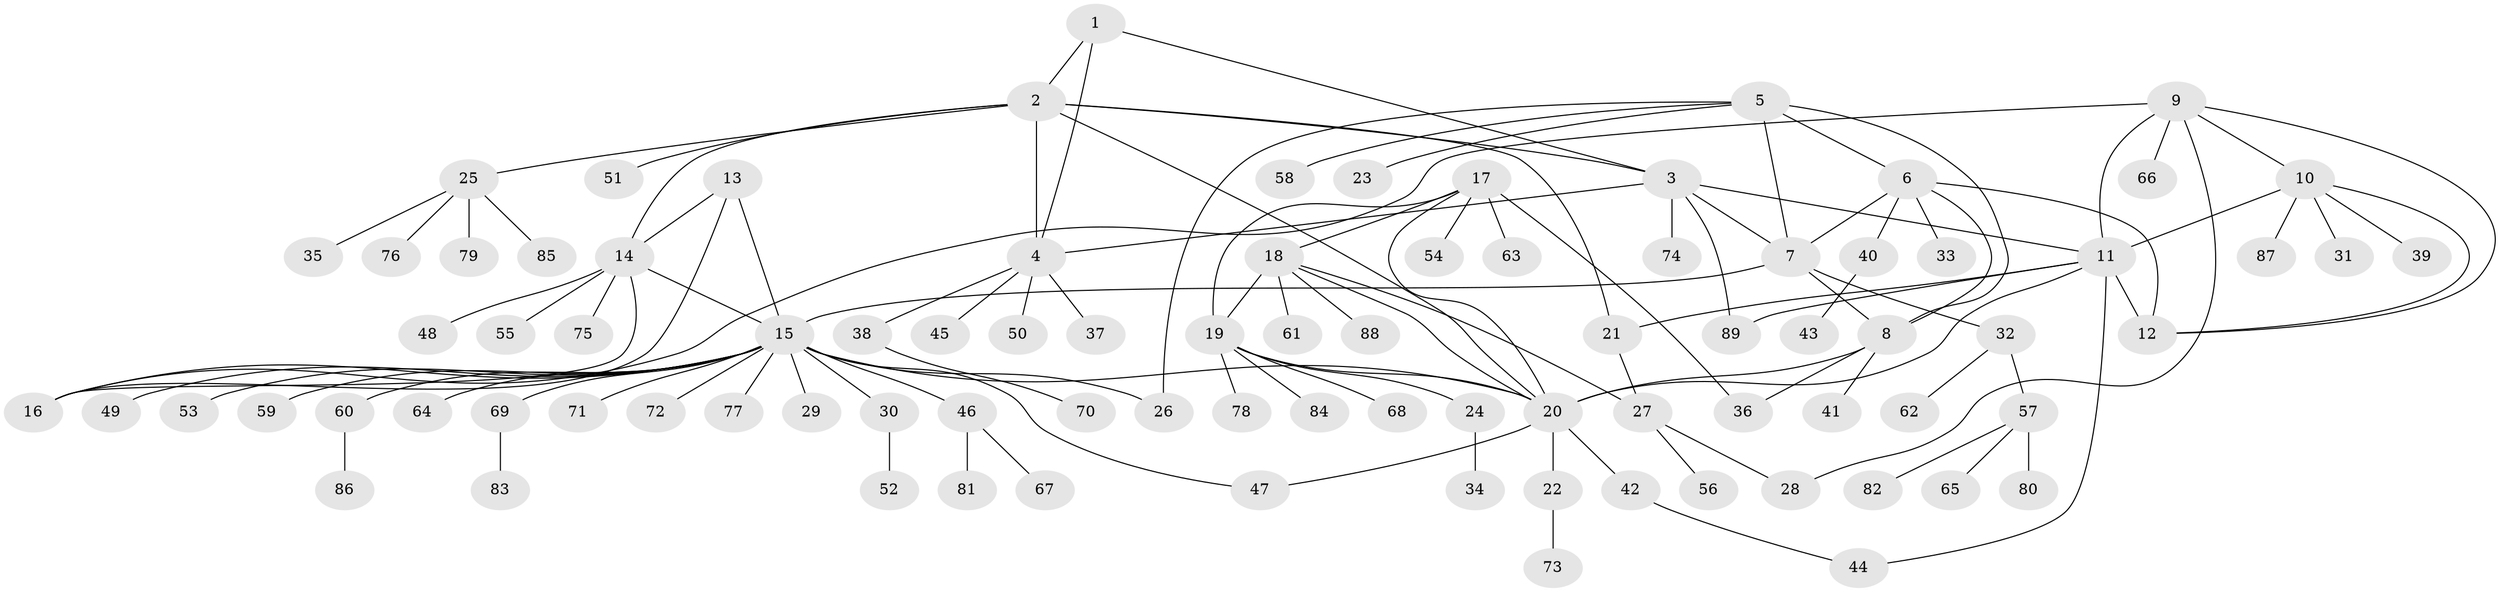 // Generated by graph-tools (version 1.1) at 2025/11/02/27/25 16:11:32]
// undirected, 89 vertices, 117 edges
graph export_dot {
graph [start="1"]
  node [color=gray90,style=filled];
  1;
  2;
  3;
  4;
  5;
  6;
  7;
  8;
  9;
  10;
  11;
  12;
  13;
  14;
  15;
  16;
  17;
  18;
  19;
  20;
  21;
  22;
  23;
  24;
  25;
  26;
  27;
  28;
  29;
  30;
  31;
  32;
  33;
  34;
  35;
  36;
  37;
  38;
  39;
  40;
  41;
  42;
  43;
  44;
  45;
  46;
  47;
  48;
  49;
  50;
  51;
  52;
  53;
  54;
  55;
  56;
  57;
  58;
  59;
  60;
  61;
  62;
  63;
  64;
  65;
  66;
  67;
  68;
  69;
  70;
  71;
  72;
  73;
  74;
  75;
  76;
  77;
  78;
  79;
  80;
  81;
  82;
  83;
  84;
  85;
  86;
  87;
  88;
  89;
  1 -- 2;
  1 -- 3;
  1 -- 4;
  2 -- 3;
  2 -- 4;
  2 -- 14;
  2 -- 20;
  2 -- 21;
  2 -- 25;
  2 -- 51;
  3 -- 4;
  3 -- 7;
  3 -- 11;
  3 -- 74;
  3 -- 89;
  4 -- 37;
  4 -- 38;
  4 -- 45;
  4 -- 50;
  5 -- 6;
  5 -- 7;
  5 -- 8;
  5 -- 23;
  5 -- 26;
  5 -- 58;
  6 -- 7;
  6 -- 8;
  6 -- 12;
  6 -- 33;
  6 -- 40;
  7 -- 8;
  7 -- 15;
  7 -- 32;
  8 -- 20;
  8 -- 36;
  8 -- 41;
  9 -- 10;
  9 -- 11;
  9 -- 12;
  9 -- 16;
  9 -- 28;
  9 -- 66;
  10 -- 11;
  10 -- 12;
  10 -- 31;
  10 -- 39;
  10 -- 87;
  11 -- 12;
  11 -- 20;
  11 -- 21;
  11 -- 44;
  11 -- 89;
  13 -- 14;
  13 -- 15;
  13 -- 16;
  14 -- 15;
  14 -- 16;
  14 -- 48;
  14 -- 55;
  14 -- 75;
  15 -- 16;
  15 -- 20;
  15 -- 26;
  15 -- 29;
  15 -- 30;
  15 -- 46;
  15 -- 47;
  15 -- 49;
  15 -- 53;
  15 -- 59;
  15 -- 60;
  15 -- 64;
  15 -- 69;
  15 -- 71;
  15 -- 72;
  15 -- 77;
  17 -- 18;
  17 -- 19;
  17 -- 20;
  17 -- 36;
  17 -- 54;
  17 -- 63;
  18 -- 19;
  18 -- 20;
  18 -- 27;
  18 -- 61;
  18 -- 88;
  19 -- 20;
  19 -- 24;
  19 -- 68;
  19 -- 78;
  19 -- 84;
  20 -- 22;
  20 -- 42;
  20 -- 47;
  21 -- 27;
  22 -- 73;
  24 -- 34;
  25 -- 35;
  25 -- 76;
  25 -- 79;
  25 -- 85;
  27 -- 28;
  27 -- 56;
  30 -- 52;
  32 -- 57;
  32 -- 62;
  38 -- 70;
  40 -- 43;
  42 -- 44;
  46 -- 67;
  46 -- 81;
  57 -- 65;
  57 -- 80;
  57 -- 82;
  60 -- 86;
  69 -- 83;
}
